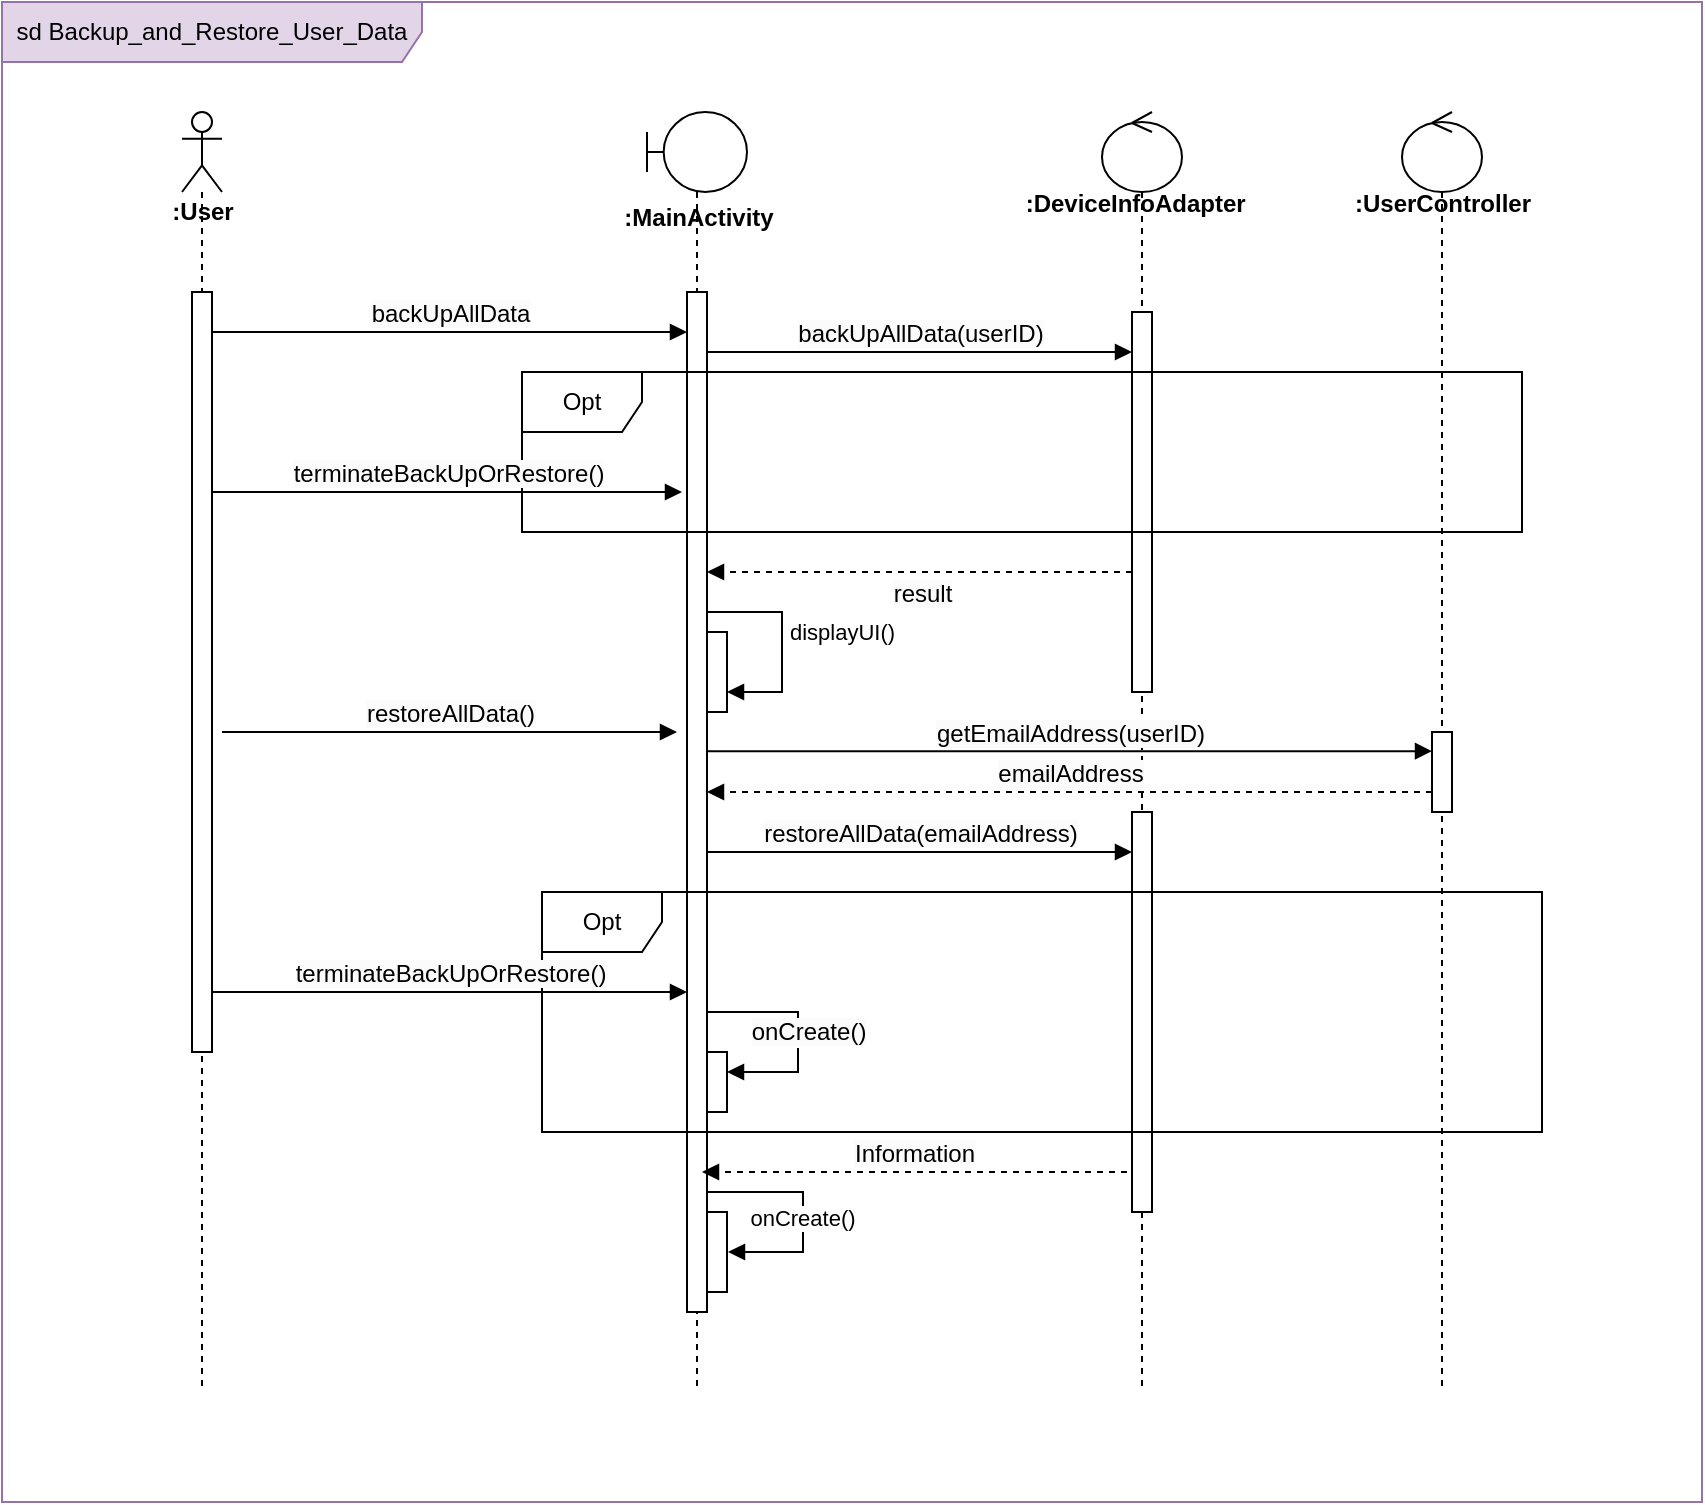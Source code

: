 <mxfile version="24.8.3">
  <diagram name="Page-1" id="FqFQHGygXu87dhxxS1ba">
    <mxGraphModel grid="1" page="1" gridSize="10" guides="1" tooltips="1" connect="1" arrows="1" fold="1" pageScale="1" pageWidth="850" pageHeight="1100" math="0" shadow="0">
      <root>
        <mxCell id="0" />
        <mxCell id="1" parent="0" />
        <mxCell id="fiFismom7TFnfdeaMlCz-1" value="" style="shape=umlLifeline;perimeter=lifelinePerimeter;whiteSpace=wrap;html=1;container=1;dropTarget=0;collapsible=0;recursiveResize=0;outlineConnect=0;portConstraint=eastwest;newEdgeStyle={&quot;curved&quot;:0,&quot;rounded&quot;:0};participant=umlActor;strokeColor=default;align=center;verticalAlign=bottom;fontFamily=Helvetica;fontSize=12;fontColor=default;fillColor=default;" vertex="1" parent="1">
          <mxGeometry x="340" y="80" width="20" height="640" as="geometry" />
        </mxCell>
        <mxCell id="fiFismom7TFnfdeaMlCz-2" value="" style="html=1;points=[[0,0,0,0,5],[0,1,0,0,-5],[1,0,0,0,5],[1,1,0,0,-5]];perimeter=orthogonalPerimeter;outlineConnect=0;targetShapes=umlLifeline;portConstraint=eastwest;newEdgeStyle={&quot;curved&quot;:0,&quot;rounded&quot;:0};strokeColor=default;align=center;verticalAlign=bottom;fontFamily=Helvetica;fontSize=12;fontColor=default;fillColor=default;" vertex="1" parent="fiFismom7TFnfdeaMlCz-1">
          <mxGeometry x="5" y="90" width="10" height="380" as="geometry" />
        </mxCell>
        <mxCell id="Ts3vcEo9JU1vxh9fjrlP-1" value=":User" style="text;align=center;fontStyle=1;verticalAlign=middle;spacingLeft=3;spacingRight=3;strokeColor=none;rotatable=0;points=[[0,0.5],[1,0.5]];portConstraint=eastwest;html=1;fontFamily=Helvetica;fontSize=12;fontColor=default;" vertex="1" parent="1">
          <mxGeometry x="310" y="120" width="80" height="20" as="geometry" />
        </mxCell>
        <mxCell id="Ts3vcEo9JU1vxh9fjrlP-2" value="" style="shape=umlLifeline;perimeter=lifelinePerimeter;whiteSpace=wrap;html=1;container=1;dropTarget=0;collapsible=0;recursiveResize=0;outlineConnect=0;portConstraint=eastwest;newEdgeStyle={&quot;curved&quot;:0,&quot;rounded&quot;:0};participant=umlBoundary;" vertex="1" parent="1">
          <mxGeometry x="572.5" y="80" width="50" height="640" as="geometry" />
        </mxCell>
        <mxCell id="Ts3vcEo9JU1vxh9fjrlP-3" value="" style="html=1;points=[[0,0,0,0,5],[0,1,0,0,-5],[1,0,0,0,5],[1,1,0,0,-5]];perimeter=orthogonalPerimeter;outlineConnect=0;targetShapes=umlLifeline;portConstraint=eastwest;newEdgeStyle={&quot;curved&quot;:0,&quot;rounded&quot;:0};strokeColor=default;align=center;verticalAlign=bottom;fontFamily=Helvetica;fontSize=12;fontColor=default;fillColor=default;" vertex="1" parent="Ts3vcEo9JU1vxh9fjrlP-2">
          <mxGeometry x="20" y="90" width="10" height="510" as="geometry" />
        </mxCell>
        <mxCell id="Ts3vcEo9JU1vxh9fjrlP-26" value="" style="html=1;points=[[0,0,0,0,5],[0,1,0,0,-5],[1,0,0,0,5],[1,1,0,0,-5]];perimeter=orthogonalPerimeter;outlineConnect=0;targetShapes=umlLifeline;portConstraint=eastwest;newEdgeStyle={&quot;curved&quot;:0,&quot;rounded&quot;:0};" vertex="1" parent="Ts3vcEo9JU1vxh9fjrlP-2">
          <mxGeometry x="30" y="260" width="10" height="40" as="geometry" />
        </mxCell>
        <mxCell id="Ts3vcEo9JU1vxh9fjrlP-36" value="" style="html=1;points=[[0,0,0,0,5],[0,1,0,0,-5],[1,0,0,0,5],[1,1,0,0,-5]];perimeter=orthogonalPerimeter;outlineConnect=0;targetShapes=umlLifeline;portConstraint=eastwest;newEdgeStyle={&quot;curved&quot;:0,&quot;rounded&quot;:0};" vertex="1" parent="Ts3vcEo9JU1vxh9fjrlP-2">
          <mxGeometry x="30" y="550" width="10" height="40" as="geometry" />
        </mxCell>
        <mxCell id="Ts3vcEo9JU1vxh9fjrlP-37" value="" style="html=1;align=left;spacingLeft=2;endArrow=block;rounded=0;edgeStyle=orthogonalEdgeStyle;curved=0;rounded=0;" edge="1" parent="Ts3vcEo9JU1vxh9fjrlP-2">
          <mxGeometry relative="1" as="geometry">
            <mxPoint x="30" y="540" as="sourcePoint" />
            <Array as="points">
              <mxPoint x="78" y="540" />
              <mxPoint x="78" y="570" />
              <mxPoint x="40" y="570" />
            </Array>
            <mxPoint x="40.5" y="570" as="targetPoint" />
          </mxGeometry>
        </mxCell>
        <mxCell id="t-mFLz1FdqMVK53F0bT8-2" value="onCreate()" style="edgeLabel;html=1;align=center;verticalAlign=middle;resizable=0;points=[];" connectable="0" vertex="1" parent="Ts3vcEo9JU1vxh9fjrlP-37">
          <mxGeometry x="0.054" y="-1" relative="1" as="geometry">
            <mxPoint as="offset" />
          </mxGeometry>
        </mxCell>
        <mxCell id="Ts3vcEo9JU1vxh9fjrlP-6" value=":MainActivity" style="text;align=center;fontStyle=1;verticalAlign=middle;spacingLeft=3;spacingRight=3;strokeColor=none;rotatable=0;points=[[0,0.5],[1,0.5]];portConstraint=eastwest;html=1;fontFamily=Helvetica;fontSize=12;fontColor=default;" vertex="1" parent="1">
          <mxGeometry x="530" y="120" width="135" height="25" as="geometry" />
        </mxCell>
        <mxCell id="Ts3vcEo9JU1vxh9fjrlP-7" value="&lt;span style=&quot;font-size: 12px; text-align: left; text-wrap: wrap; background-color: rgb(251, 251, 251);&quot;&gt;backUpAllData&lt;/span&gt;" style="html=1;verticalAlign=bottom;endArrow=block;curved=0;rounded=0;" edge="1" parent="1">
          <mxGeometry width="80" relative="1" as="geometry">
            <mxPoint x="355" y="190" as="sourcePoint" />
            <mxPoint x="592.5" y="190" as="targetPoint" />
          </mxGeometry>
        </mxCell>
        <mxCell id="Ts3vcEo9JU1vxh9fjrlP-15" value="" style="shape=umlLifeline;perimeter=lifelinePerimeter;whiteSpace=wrap;html=1;container=1;dropTarget=0;collapsible=0;recursiveResize=0;outlineConnect=0;portConstraint=eastwest;newEdgeStyle={&quot;curved&quot;:0,&quot;rounded&quot;:0};participant=umlControl;strokeColor=default;align=center;verticalAlign=bottom;fontFamily=Helvetica;fontSize=12;fontColor=default;fillColor=default;" vertex="1" parent="1">
          <mxGeometry x="800" y="80" width="40" height="640" as="geometry" />
        </mxCell>
        <mxCell id="Ts3vcEo9JU1vxh9fjrlP-16" value="" style="html=1;points=[[0,0,0,0,5],[0,1,0,0,-5],[1,0,0,0,5],[1,1,0,0,-5]];perimeter=orthogonalPerimeter;outlineConnect=0;targetShapes=umlLifeline;portConstraint=eastwest;newEdgeStyle={&quot;curved&quot;:0,&quot;rounded&quot;:0};strokeColor=default;align=center;verticalAlign=bottom;fontFamily=Helvetica;fontSize=12;fontColor=default;fillColor=default;" vertex="1" parent="Ts3vcEo9JU1vxh9fjrlP-15">
          <mxGeometry x="15" y="100" width="10" height="190" as="geometry" />
        </mxCell>
        <mxCell id="Ts3vcEo9JU1vxh9fjrlP-32" value="" style="html=1;points=[[0,0,0,0,5],[0,1,0,0,-5],[1,0,0,0,5],[1,1,0,0,-5]];perimeter=orthogonalPerimeter;outlineConnect=0;targetShapes=umlLifeline;portConstraint=eastwest;newEdgeStyle={&quot;curved&quot;:0,&quot;rounded&quot;:0};strokeColor=default;align=center;verticalAlign=bottom;fontFamily=Helvetica;fontSize=12;fontColor=default;fillColor=default;" vertex="1" parent="Ts3vcEo9JU1vxh9fjrlP-15">
          <mxGeometry x="15" y="350" width="10" height="200" as="geometry" />
        </mxCell>
        <mxCell id="Ts3vcEo9JU1vxh9fjrlP-19" value="&lt;span style=&quot;font-size: 12px; text-align: left; text-wrap: wrap; background-color: rgb(251, 251, 251);&quot;&gt;backUpAllData(userID)&lt;/span&gt;" style="html=1;verticalAlign=bottom;endArrow=block;curved=0;rounded=0;" edge="1" parent="1" target="Ts3vcEo9JU1vxh9fjrlP-16">
          <mxGeometry width="80" relative="1" as="geometry">
            <mxPoint x="602.5" y="200" as="sourcePoint" />
            <mxPoint x="775" y="200" as="targetPoint" />
          </mxGeometry>
        </mxCell>
        <mxCell id="Ts3vcEo9JU1vxh9fjrlP-20" value="&lt;div style=&quot;text-align: left;&quot;&gt;&lt;span style=&quot;font-size: 12px; text-wrap: wrap; background-color: rgb(251, 251, 251);&quot;&gt;result&lt;/span&gt;&lt;/div&gt;" style="html=1;verticalAlign=bottom;endArrow=block;curved=0;rounded=0;dashed=1;" edge="1" parent="1">
          <mxGeometry x="-0.012" y="20" width="80" relative="1" as="geometry">
            <mxPoint x="815" y="310" as="sourcePoint" />
            <mxPoint x="602.5" y="310" as="targetPoint" />
            <Array as="points">
              <mxPoint x="720" y="310" />
            </Array>
            <mxPoint as="offset" />
          </mxGeometry>
        </mxCell>
        <mxCell id="Ts3vcEo9JU1vxh9fjrlP-21" value="" style="shape=umlLifeline;perimeter=lifelinePerimeter;whiteSpace=wrap;html=1;container=1;dropTarget=0;collapsible=0;recursiveResize=0;outlineConnect=0;portConstraint=eastwest;newEdgeStyle={&quot;curved&quot;:0,&quot;rounded&quot;:0};participant=umlControl;strokeColor=default;align=center;verticalAlign=bottom;fontFamily=Helvetica;fontSize=12;fontColor=default;fillColor=default;size=40;" vertex="1" parent="1">
          <mxGeometry x="950" y="80" width="40" height="640" as="geometry" />
        </mxCell>
        <mxCell id="Ts3vcEo9JU1vxh9fjrlP-22" value="" style="html=1;points=[[0,0,0,0,5],[0,1,0,0,-5],[1,0,0,0,5],[1,1,0,0,-5]];perimeter=orthogonalPerimeter;outlineConnect=0;targetShapes=umlLifeline;portConstraint=eastwest;newEdgeStyle={&quot;curved&quot;:0,&quot;rounded&quot;:0};strokeColor=default;align=center;verticalAlign=bottom;fontFamily=Helvetica;fontSize=12;fontColor=default;fillColor=default;" vertex="1" parent="Ts3vcEo9JU1vxh9fjrlP-21">
          <mxGeometry x="15" y="310" width="10" height="40" as="geometry" />
        </mxCell>
        <mxCell id="Ts3vcEo9JU1vxh9fjrlP-23" value="&lt;div&gt;&lt;br&gt;&lt;/div&gt;:&lt;span style=&quot;font-weight: 400; text-wrap-mode: wrap; background-color: initial; text-align: left;&quot;&gt;&lt;b&gt;DeviceInfoAdapter&lt;/b&gt;&lt;/span&gt;&lt;span style=&quot;font-weight: 400; text-wrap-mode: wrap; background-color: initial; text-align: left;&quot;&gt;&lt;b&gt;&amp;nbsp;&lt;/b&gt;&lt;/span&gt;&lt;div&gt;&lt;span style=&quot;text-wrap: wrap;&quot;&gt;&lt;br&gt;&lt;/span&gt;&lt;div&gt;&lt;b style=&quot;text-wrap: wrap;&quot;&gt;&lt;br&gt;&lt;/b&gt;&lt;/div&gt;&lt;/div&gt;" style="text;align=center;fontStyle=1;verticalAlign=middle;spacingLeft=3;spacingRight=3;strokeColor=none;rotatable=0;points=[[0,0.5],[1,0.5]];portConstraint=eastwest;html=1;fontFamily=Helvetica;fontSize=12;fontColor=default;" vertex="1" parent="1">
          <mxGeometry x="750" y="120" width="135" height="25" as="geometry" />
        </mxCell>
        <mxCell id="Ts3vcEo9JU1vxh9fjrlP-28" value="&lt;span style=&quot;font-size: 12px; text-align: left; text-wrap: wrap; background-color: rgb(251, 251, 251);&quot;&gt;restoreAllData()&lt;/span&gt;" style="html=1;verticalAlign=bottom;endArrow=block;curved=0;rounded=0;" edge="1" parent="1">
          <mxGeometry width="80" relative="1" as="geometry">
            <mxPoint x="360" y="390" as="sourcePoint" />
            <mxPoint x="587.5" y="390" as="targetPoint" />
          </mxGeometry>
        </mxCell>
        <mxCell id="Ts3vcEo9JU1vxh9fjrlP-29" value="&lt;span style=&quot;font-size: 12px; text-align: left; text-wrap: wrap; background-color: rgb(251, 251, 251);&quot;&gt;getEmailAddress(userID)&lt;/span&gt;" style="html=1;verticalAlign=bottom;endArrow=block;curved=0;rounded=0;" edge="1" parent="1">
          <mxGeometry width="80" relative="1" as="geometry">
            <mxPoint x="602.5" y="399.58" as="sourcePoint" />
            <mxPoint x="965" y="399.58" as="targetPoint" />
          </mxGeometry>
        </mxCell>
        <mxCell id="Ts3vcEo9JU1vxh9fjrlP-31" value="&lt;div style=&quot;text-align: left;&quot;&gt;&lt;span style=&quot;font-size: 12px; text-wrap: wrap; background-color: rgb(251, 251, 251);&quot;&gt;emailAddress&lt;/span&gt;&lt;/div&gt;" style="html=1;verticalAlign=bottom;endArrow=block;curved=0;rounded=0;dashed=1;" edge="1" parent="1">
          <mxGeometry width="80" relative="1" as="geometry">
            <mxPoint x="965" y="420" as="sourcePoint" />
            <mxPoint x="602.5" y="420" as="targetPoint" />
          </mxGeometry>
        </mxCell>
        <mxCell id="Ts3vcEo9JU1vxh9fjrlP-33" value="&lt;span style=&quot;font-size: 12px; text-align: left; text-wrap: wrap; background-color: rgb(251, 251, 251);&quot;&gt;restoreAllData(&lt;/span&gt;&lt;span style=&quot;font-size: 12px; text-align: left; text-wrap: wrap; background-color: rgb(251, 251, 251);&quot;&gt;emailAddress&lt;/span&gt;&lt;span style=&quot;font-size: 12px; text-align: left; text-wrap: wrap; background-color: rgb(251, 251, 251);&quot;&gt;)&lt;/span&gt;" style="html=1;verticalAlign=bottom;endArrow=block;curved=0;rounded=0;" edge="1" parent="1">
          <mxGeometry width="80" relative="1" as="geometry">
            <mxPoint x="602.5" y="450" as="sourcePoint" />
            <mxPoint x="815" y="450" as="targetPoint" />
          </mxGeometry>
        </mxCell>
        <mxCell id="Ts3vcEo9JU1vxh9fjrlP-34" value="&lt;div style=&quot;text-align: left;&quot;&gt;&lt;span style=&quot;font-size: 12px; text-wrap: wrap; background-color: rgb(251, 251, 251);&quot;&gt;Information&lt;/span&gt;&lt;br&gt;&lt;/div&gt;" style="html=1;verticalAlign=bottom;endArrow=block;curved=0;rounded=0;dashed=1;" edge="1" parent="1">
          <mxGeometry width="80" relative="1" as="geometry">
            <mxPoint x="812.5" y="610" as="sourcePoint" />
            <mxPoint x="600" y="610" as="targetPoint" />
          </mxGeometry>
        </mxCell>
        <mxCell id="Ts3vcEo9JU1vxh9fjrlP-38" value="Opt" style="shape=umlFrame;whiteSpace=wrap;html=1;pointerEvents=0;" vertex="1" parent="1">
          <mxGeometry x="520" y="470" width="500" height="120" as="geometry" />
        </mxCell>
        <mxCell id="Ts3vcEo9JU1vxh9fjrlP-39" value="&lt;span style=&quot;font-size: 12px; text-align: left; text-wrap: wrap; background-color: rgb(251, 251, 251);&quot;&gt;terminateBackUpOrRestore()&lt;/span&gt;" style="html=1;verticalAlign=bottom;endArrow=block;curved=0;rounded=0;" edge="1" parent="1">
          <mxGeometry width="80" relative="1" as="geometry">
            <mxPoint x="355" y="520" as="sourcePoint" />
            <mxPoint x="592.5" y="520" as="targetPoint" />
          </mxGeometry>
        </mxCell>
        <mxCell id="Ts3vcEo9JU1vxh9fjrlP-41" value="" style="html=1;points=[[0,0,0,0,5],[0,1,0,0,-5],[1,0,0,0,5],[1,1,0,0,-5]];perimeter=orthogonalPerimeter;outlineConnect=0;targetShapes=umlLifeline;portConstraint=eastwest;newEdgeStyle={&quot;curved&quot;:0,&quot;rounded&quot;:0};" vertex="1" parent="1">
          <mxGeometry x="602.5" y="550" width="10" height="30" as="geometry" />
        </mxCell>
        <mxCell id="Ts3vcEo9JU1vxh9fjrlP-42" value="" style="html=1;align=left;spacingLeft=2;endArrow=block;rounded=0;edgeStyle=orthogonalEdgeStyle;curved=0;rounded=0;" edge="1" parent="1" source="Ts3vcEo9JU1vxh9fjrlP-3" target="Ts3vcEo9JU1vxh9fjrlP-41">
          <mxGeometry relative="1" as="geometry">
            <mxPoint x="600" y="515" as="sourcePoint" />
            <Array as="points">
              <mxPoint x="648" y="530" />
              <mxPoint x="648" y="560" />
            </Array>
            <mxPoint x="610" y="550" as="targetPoint" />
          </mxGeometry>
        </mxCell>
        <mxCell id="t-mFLz1FdqMVK53F0bT8-1" value="&lt;span style=&quot;font-size: 12px; text-align: left; text-wrap-mode: wrap; background-color: rgb(251, 251, 251);&quot;&gt;onCreate()&lt;/span&gt;" style="edgeLabel;html=1;align=center;verticalAlign=middle;resizable=0;points=[];" connectable="0" vertex="1" parent="Ts3vcEo9JU1vxh9fjrlP-42">
          <mxGeometry x="0.253" y="5" relative="1" as="geometry">
            <mxPoint y="-14" as="offset" />
          </mxGeometry>
        </mxCell>
        <mxCell id="Ts3vcEo9JU1vxh9fjrlP-43" value="Opt" style="shape=umlFrame;whiteSpace=wrap;html=1;pointerEvents=0;" vertex="1" parent="1">
          <mxGeometry x="510" y="210" width="500" height="80" as="geometry" />
        </mxCell>
        <mxCell id="Ts3vcEo9JU1vxh9fjrlP-44" value="&lt;span style=&quot;font-size: 12px; text-align: left; text-wrap: wrap; background-color: rgb(251, 251, 251);&quot;&gt;terminateBackUpOrRestore()&lt;/span&gt;" style="html=1;verticalAlign=bottom;endArrow=block;curved=0;rounded=0;" edge="1" parent="1">
          <mxGeometry width="80" relative="1" as="geometry">
            <mxPoint x="355" y="270" as="sourcePoint" />
            <mxPoint x="590" y="270" as="targetPoint" />
          </mxGeometry>
        </mxCell>
        <mxCell id="Ts3vcEo9JU1vxh9fjrlP-27" value="displayUI()" style="html=1;align=left;spacingLeft=2;endArrow=block;rounded=0;edgeStyle=orthogonalEdgeStyle;curved=0;rounded=0;" edge="1" parent="1">
          <mxGeometry relative="1" as="geometry">
            <mxPoint x="602.5" y="340" as="sourcePoint" />
            <Array as="points">
              <mxPoint x="602" y="330" />
              <mxPoint x="640" y="330" />
              <mxPoint x="640" y="370" />
            </Array>
            <mxPoint x="612.5" y="370" as="targetPoint" />
          </mxGeometry>
        </mxCell>
        <mxCell id="Ts3vcEo9JU1vxh9fjrlP-48" value="sd&amp;nbsp;Backup_and_Restore_User_Data" style="shape=umlFrame;whiteSpace=wrap;html=1;pointerEvents=0;width=210;height=30;fillColor=#e1d5e7;strokeColor=#9673a6;" vertex="1" parent="1">
          <mxGeometry x="250" y="25" width="850" height="750" as="geometry" />
        </mxCell>
        <mxCell id="kERyETG9UBJsuMSgzVu_-1" value="&lt;div&gt;&lt;br&gt;&lt;/div&gt;:User&lt;b style=&quot;text-wrap: wrap;&quot;&gt;Controller&lt;/b&gt;&lt;div&gt;&lt;span style=&quot;text-wrap: wrap;&quot;&gt;&lt;br&gt;&lt;/span&gt;&lt;div&gt;&lt;b style=&quot;text-wrap: wrap;&quot;&gt;&lt;br&gt;&lt;/b&gt;&lt;/div&gt;&lt;/div&gt;" style="text;align=center;fontStyle=1;verticalAlign=middle;spacingLeft=3;spacingRight=3;strokeColor=none;rotatable=0;points=[[0,0.5],[1,0.5]];portConstraint=eastwest;html=1;fontFamily=Helvetica;fontSize=12;fontColor=default;" vertex="1" parent="1">
          <mxGeometry x="902.5" y="120" width="135" height="25" as="geometry" />
        </mxCell>
      </root>
    </mxGraphModel>
  </diagram>
</mxfile>
